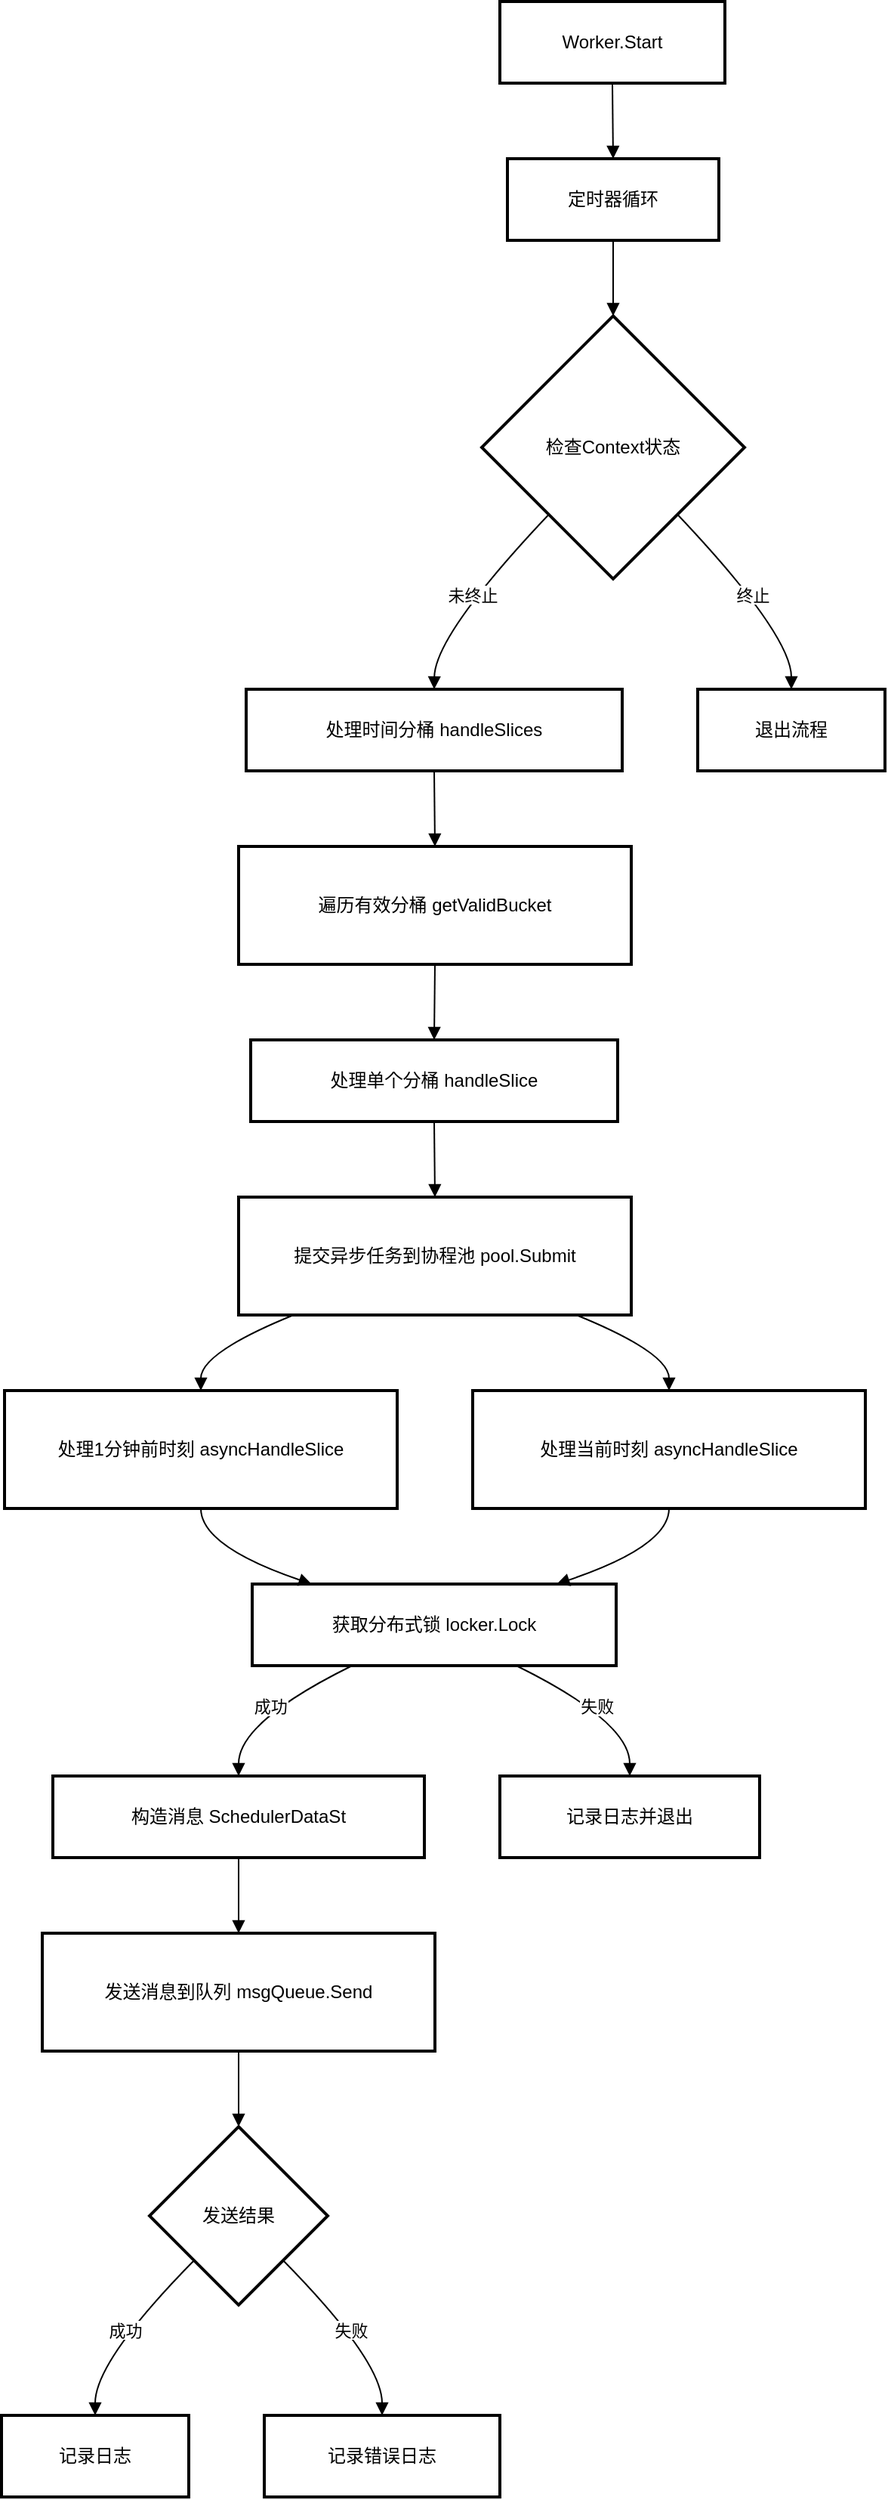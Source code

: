 <mxfile version="26.1.1" pages="5">
  <diagram id="t4O4TyOsZgilWwjcwcS0" name="scheduler">
    <mxGraphModel dx="1434" dy="844" grid="1" gridSize="10" guides="1" tooltips="1" connect="1" arrows="1" fold="1" page="1" pageScale="1" pageWidth="2339" pageHeight="3300" math="0" shadow="0">
      <root>
        <mxCell id="0" />
        <mxCell id="1" parent="0" />
        <mxCell id="KAYs04VMmSNcsCfzZNRW-1" value="Worker.Start" style="whiteSpace=wrap;strokeWidth=2;" parent="1" vertex="1">
          <mxGeometry x="350" y="20" width="149" height="54" as="geometry" />
        </mxCell>
        <mxCell id="KAYs04VMmSNcsCfzZNRW-2" value="定时器循环" style="whiteSpace=wrap;strokeWidth=2;" parent="1" vertex="1">
          <mxGeometry x="355" y="124" width="140" height="54" as="geometry" />
        </mxCell>
        <mxCell id="KAYs04VMmSNcsCfzZNRW-3" value="检查Context状态" style="rhombus;strokeWidth=2;whiteSpace=wrap;" parent="1" vertex="1">
          <mxGeometry x="338" y="228" width="174" height="174" as="geometry" />
        </mxCell>
        <mxCell id="KAYs04VMmSNcsCfzZNRW-4" value="处理时间分桶 handleSlices" style="whiteSpace=wrap;strokeWidth=2;" parent="1" vertex="1">
          <mxGeometry x="182" y="475" width="249" height="54" as="geometry" />
        </mxCell>
        <mxCell id="KAYs04VMmSNcsCfzZNRW-5" value="退出流程" style="whiteSpace=wrap;strokeWidth=2;" parent="1" vertex="1">
          <mxGeometry x="481" y="475" width="124" height="54" as="geometry" />
        </mxCell>
        <mxCell id="KAYs04VMmSNcsCfzZNRW-6" value="遍历有效分桶 getValidBucket" style="whiteSpace=wrap;strokeWidth=2;" parent="1" vertex="1">
          <mxGeometry x="177" y="579" width="260" height="78" as="geometry" />
        </mxCell>
        <mxCell id="KAYs04VMmSNcsCfzZNRW-7" value="处理单个分桶 handleSlice" style="whiteSpace=wrap;strokeWidth=2;" parent="1" vertex="1">
          <mxGeometry x="185" y="707" width="243" height="54" as="geometry" />
        </mxCell>
        <mxCell id="KAYs04VMmSNcsCfzZNRW-8" value="提交异步任务到协程池 pool.Submit" style="whiteSpace=wrap;strokeWidth=2;" parent="1" vertex="1">
          <mxGeometry x="177" y="811" width="260" height="78" as="geometry" />
        </mxCell>
        <mxCell id="KAYs04VMmSNcsCfzZNRW-9" value="处理1分钟前时刻 asyncHandleSlice" style="whiteSpace=wrap;strokeWidth=2;" parent="1" vertex="1">
          <mxGeometry x="22" y="939" width="260" height="78" as="geometry" />
        </mxCell>
        <mxCell id="KAYs04VMmSNcsCfzZNRW-10" value="处理当前时刻 asyncHandleSlice" style="whiteSpace=wrap;strokeWidth=2;" parent="1" vertex="1">
          <mxGeometry x="332" y="939" width="260" height="78" as="geometry" />
        </mxCell>
        <mxCell id="KAYs04VMmSNcsCfzZNRW-11" value="获取分布式锁 locker.Lock" style="whiteSpace=wrap;strokeWidth=2;" parent="1" vertex="1">
          <mxGeometry x="186" y="1067" width="241" height="54" as="geometry" />
        </mxCell>
        <mxCell id="KAYs04VMmSNcsCfzZNRW-12" value="构造消息 SchedulerDataSt" style="whiteSpace=wrap;strokeWidth=2;" parent="1" vertex="1">
          <mxGeometry x="54" y="1194" width="246" height="54" as="geometry" />
        </mxCell>
        <mxCell id="KAYs04VMmSNcsCfzZNRW-13" value="记录日志并退出" style="whiteSpace=wrap;strokeWidth=2;" parent="1" vertex="1">
          <mxGeometry x="350" y="1194" width="172" height="54" as="geometry" />
        </mxCell>
        <mxCell id="KAYs04VMmSNcsCfzZNRW-14" value="发送消息到队列 msgQueue.Send" style="whiteSpace=wrap;strokeWidth=2;" parent="1" vertex="1">
          <mxGeometry x="47" y="1298" width="260" height="78" as="geometry" />
        </mxCell>
        <mxCell id="KAYs04VMmSNcsCfzZNRW-15" value="发送结果" style="rhombus;strokeWidth=2;whiteSpace=wrap;" parent="1" vertex="1">
          <mxGeometry x="118" y="1426" width="118" height="118" as="geometry" />
        </mxCell>
        <mxCell id="KAYs04VMmSNcsCfzZNRW-16" value="记录日志" style="whiteSpace=wrap;strokeWidth=2;" parent="1" vertex="1">
          <mxGeometry x="20" y="1617" width="124" height="54" as="geometry" />
        </mxCell>
        <mxCell id="KAYs04VMmSNcsCfzZNRW-17" value="记录错误日志" style="whiteSpace=wrap;strokeWidth=2;" parent="1" vertex="1">
          <mxGeometry x="194" y="1617" width="156" height="54" as="geometry" />
        </mxCell>
        <mxCell id="KAYs04VMmSNcsCfzZNRW-18" value="" style="curved=1;startArrow=none;endArrow=block;exitX=0.5;exitY=1;entryX=0.5;entryY=0;rounded=0;" parent="1" source="KAYs04VMmSNcsCfzZNRW-1" target="KAYs04VMmSNcsCfzZNRW-2" edge="1">
          <mxGeometry relative="1" as="geometry">
            <Array as="points" />
          </mxGeometry>
        </mxCell>
        <mxCell id="KAYs04VMmSNcsCfzZNRW-19" value="" style="curved=1;startArrow=none;endArrow=block;exitX=0.5;exitY=1;entryX=0.5;entryY=0;rounded=0;" parent="1" source="KAYs04VMmSNcsCfzZNRW-2" target="KAYs04VMmSNcsCfzZNRW-3" edge="1">
          <mxGeometry relative="1" as="geometry">
            <Array as="points" />
          </mxGeometry>
        </mxCell>
        <mxCell id="KAYs04VMmSNcsCfzZNRW-20" value="未终止" style="curved=1;startArrow=none;endArrow=block;exitX=0.02;exitY=1;entryX=0.5;entryY=0.01;rounded=0;" parent="1" source="KAYs04VMmSNcsCfzZNRW-3" target="KAYs04VMmSNcsCfzZNRW-4" edge="1">
          <mxGeometry relative="1" as="geometry">
            <Array as="points">
              <mxPoint x="307" y="439" />
            </Array>
          </mxGeometry>
        </mxCell>
        <mxCell id="KAYs04VMmSNcsCfzZNRW-21" value="终止" style="curved=1;startArrow=none;endArrow=block;exitX=0.98;exitY=1;entryX=0.5;entryY=0.01;rounded=0;" parent="1" source="KAYs04VMmSNcsCfzZNRW-3" target="KAYs04VMmSNcsCfzZNRW-5" edge="1">
          <mxGeometry relative="1" as="geometry">
            <Array as="points">
              <mxPoint x="543" y="439" />
            </Array>
          </mxGeometry>
        </mxCell>
        <mxCell id="KAYs04VMmSNcsCfzZNRW-22" value="" style="curved=1;startArrow=none;endArrow=block;exitX=0.5;exitY=1.01;entryX=0.5;entryY=0;rounded=0;" parent="1" source="KAYs04VMmSNcsCfzZNRW-4" target="KAYs04VMmSNcsCfzZNRW-6" edge="1">
          <mxGeometry relative="1" as="geometry">
            <Array as="points" />
          </mxGeometry>
        </mxCell>
        <mxCell id="KAYs04VMmSNcsCfzZNRW-23" value="" style="curved=1;startArrow=none;endArrow=block;exitX=0.5;exitY=1;entryX=0.5;entryY=0.01;rounded=0;" parent="1" source="KAYs04VMmSNcsCfzZNRW-6" target="KAYs04VMmSNcsCfzZNRW-7" edge="1">
          <mxGeometry relative="1" as="geometry">
            <Array as="points" />
          </mxGeometry>
        </mxCell>
        <mxCell id="KAYs04VMmSNcsCfzZNRW-24" value="" style="curved=1;startArrow=none;endArrow=block;exitX=0.5;exitY=1.01;entryX=0.5;entryY=0;rounded=0;" parent="1" source="KAYs04VMmSNcsCfzZNRW-7" target="KAYs04VMmSNcsCfzZNRW-8" edge="1">
          <mxGeometry relative="1" as="geometry">
            <Array as="points" />
          </mxGeometry>
        </mxCell>
        <mxCell id="KAYs04VMmSNcsCfzZNRW-25" value="" style="curved=1;startArrow=none;endArrow=block;exitX=0.14;exitY=1;entryX=0.5;entryY=0;rounded=0;" parent="1" source="KAYs04VMmSNcsCfzZNRW-8" target="KAYs04VMmSNcsCfzZNRW-9" edge="1">
          <mxGeometry relative="1" as="geometry">
            <Array as="points">
              <mxPoint x="152" y="914" />
            </Array>
          </mxGeometry>
        </mxCell>
        <mxCell id="KAYs04VMmSNcsCfzZNRW-26" value="" style="curved=1;startArrow=none;endArrow=block;exitX=0.86;exitY=1;entryX=0.5;entryY=0;rounded=0;" parent="1" source="KAYs04VMmSNcsCfzZNRW-8" target="KAYs04VMmSNcsCfzZNRW-10" edge="1">
          <mxGeometry relative="1" as="geometry">
            <Array as="points">
              <mxPoint x="462" y="914" />
            </Array>
          </mxGeometry>
        </mxCell>
        <mxCell id="KAYs04VMmSNcsCfzZNRW-27" value="" style="curved=1;startArrow=none;endArrow=block;exitX=0.5;exitY=1;entryX=0.17;entryY=0.01;rounded=0;" parent="1" source="KAYs04VMmSNcsCfzZNRW-9" target="KAYs04VMmSNcsCfzZNRW-11" edge="1">
          <mxGeometry relative="1" as="geometry">
            <Array as="points">
              <mxPoint x="152" y="1042" />
            </Array>
          </mxGeometry>
        </mxCell>
        <mxCell id="KAYs04VMmSNcsCfzZNRW-28" value="" style="curved=1;startArrow=none;endArrow=block;exitX=0.5;exitY=1;entryX=0.83;entryY=0.01;rounded=0;" parent="1" source="KAYs04VMmSNcsCfzZNRW-10" target="KAYs04VMmSNcsCfzZNRW-11" edge="1">
          <mxGeometry relative="1" as="geometry">
            <Array as="points">
              <mxPoint x="462" y="1042" />
            </Array>
          </mxGeometry>
        </mxCell>
        <mxCell id="KAYs04VMmSNcsCfzZNRW-29" value="成功" style="curved=1;startArrow=none;endArrow=block;exitX=0.27;exitY=1.01;entryX=0.5;entryY=0.01;rounded=0;" parent="1" source="KAYs04VMmSNcsCfzZNRW-11" target="KAYs04VMmSNcsCfzZNRW-12" edge="1">
          <mxGeometry relative="1" as="geometry">
            <Array as="points">
              <mxPoint x="177" y="1158" />
            </Array>
          </mxGeometry>
        </mxCell>
        <mxCell id="KAYs04VMmSNcsCfzZNRW-30" value="失败" style="curved=1;startArrow=none;endArrow=block;exitX=0.73;exitY=1.01;entryX=0.5;entryY=0.01;rounded=0;" parent="1" source="KAYs04VMmSNcsCfzZNRW-11" target="KAYs04VMmSNcsCfzZNRW-13" edge="1">
          <mxGeometry relative="1" as="geometry">
            <Array as="points">
              <mxPoint x="436" y="1158" />
            </Array>
          </mxGeometry>
        </mxCell>
        <mxCell id="KAYs04VMmSNcsCfzZNRW-31" value="" style="curved=1;startArrow=none;endArrow=block;exitX=0.5;exitY=1.01;entryX=0.5;entryY=0;rounded=0;" parent="1" source="KAYs04VMmSNcsCfzZNRW-12" target="KAYs04VMmSNcsCfzZNRW-14" edge="1">
          <mxGeometry relative="1" as="geometry">
            <Array as="points" />
          </mxGeometry>
        </mxCell>
        <mxCell id="KAYs04VMmSNcsCfzZNRW-32" value="" style="curved=1;startArrow=none;endArrow=block;exitX=0.5;exitY=1;entryX=0.5;entryY=0;rounded=0;" parent="1" source="KAYs04VMmSNcsCfzZNRW-14" target="KAYs04VMmSNcsCfzZNRW-15" edge="1">
          <mxGeometry relative="1" as="geometry">
            <Array as="points" />
          </mxGeometry>
        </mxCell>
        <mxCell id="KAYs04VMmSNcsCfzZNRW-33" value="成功" style="curved=1;startArrow=none;endArrow=block;exitX=0;exitY=1;entryX=0.5;entryY=0.01;rounded=0;" parent="1" source="KAYs04VMmSNcsCfzZNRW-15" target="KAYs04VMmSNcsCfzZNRW-16" edge="1">
          <mxGeometry relative="1" as="geometry">
            <Array as="points">
              <mxPoint x="82" y="1581" />
            </Array>
          </mxGeometry>
        </mxCell>
        <mxCell id="KAYs04VMmSNcsCfzZNRW-34" value="失败" style="curved=1;startArrow=none;endArrow=block;exitX=1;exitY=1;entryX=0.5;entryY=0.01;rounded=0;" parent="1" source="KAYs04VMmSNcsCfzZNRW-15" target="KAYs04VMmSNcsCfzZNRW-17" edge="1">
          <mxGeometry relative="1" as="geometry">
            <Array as="points">
              <mxPoint x="272" y="1581" />
            </Array>
          </mxGeometry>
        </mxCell>
      </root>
    </mxGraphModel>
  </diagram>
  <diagram id="5iBBFZy_16QVYo0P_4Eg" name="trigger">
    <mxGraphModel dx="1434" dy="844" grid="1" gridSize="10" guides="1" tooltips="1" connect="1" arrows="1" fold="1" page="1" pageScale="1" pageWidth="2339" pageHeight="3300" math="0" shadow="0">
      <root>
        <mxCell id="0" />
        <mxCell id="1" parent="0" />
        <mxCell id="1BStVTx-km08kNZATXiW-1" value="Trigger.Work启动" style="whiteSpace=wrap;strokeWidth=2;" vertex="1" parent="1">
          <mxGeometry x="107" y="20" width="181" height="54" as="geometry" />
        </mxCell>
        <mxCell id="1BStVTx-km08kNZATXiW-2" value="注册消息处理器" style="whiteSpace=wrap;strokeWidth=2;" vertex="1" parent="1">
          <mxGeometry x="111" y="124" width="172" height="54" as="geometry" />
        </mxCell>
        <mxCell id="1BStVTx-km08kNZATXiW-3" value="监听SchedulerTopic" style="rhombus;strokeWidth=2;whiteSpace=wrap;" vertex="1" parent="1">
          <mxGeometry x="100" y="228" width="194" height="194" as="geometry" />
        </mxCell>
        <mxCell id="1BStVTx-km08kNZATXiW-4" value="解析时间分桶" style="whiteSpace=wrap;strokeWidth=2;" vertex="1" parent="1">
          <mxGeometry x="119" y="495" width="156" height="54" as="geometry" />
        </mxCell>
        <mxCell id="1BStVTx-km08kNZATXiW-5" value="创建分段计时器" style="whiteSpace=wrap;strokeWidth=2;" vertex="1" parent="1">
          <mxGeometry x="111" y="599" width="172" height="54" as="geometry" />
        </mxCell>
        <mxCell id="1BStVTx-km08kNZATXiW-6" value="并发处理时间窗口" style="whiteSpace=wrap;strokeWidth=2;" vertex="1" parent="1">
          <mxGeometry x="103" y="703" width="188" height="54" as="geometry" />
        </mxCell>
        <mxCell id="1BStVTx-km08kNZATXiW-7" value="检查缓存命中" style="whiteSpace=wrap;strokeWidth=2;" vertex="1" parent="1">
          <mxGeometry x="119" y="807" width="156" height="54" as="geometry" />
        </mxCell>
        <mxCell id="1BStVTx-km08kNZATXiW-8" value="返回缓存任务" style="whiteSpace=wrap;strokeWidth=2;" vertex="1" parent="1">
          <mxGeometry x="20" y="934" width="156" height="54" as="geometry" />
        </mxCell>
        <mxCell id="1BStVTx-km08kNZATXiW-9" value="查询数据库" style="whiteSpace=wrap;strokeWidth=2;" vertex="1" parent="1">
          <mxGeometry x="226" y="934" width="140" height="54" as="geometry" />
        </mxCell>
        <mxCell id="1BStVTx-km08kNZATXiW-10" value="过滤有效分桶任务" style="whiteSpace=wrap;strokeWidth=2;" vertex="1" parent="1">
          <mxGeometry x="202" y="1038" width="188" height="54" as="geometry" />
        </mxCell>
        <mxCell id="1BStVTx-km08kNZATXiW-11" value="写入缓存" style="whiteSpace=wrap;strokeWidth=2;" vertex="1" parent="1">
          <mxGeometry x="234" y="1142" width="124" height="54" as="geometry" />
        </mxCell>
        <mxCell id="1BStVTx-km08kNZATXiW-12" value="构造执行消息" style="whiteSpace=wrap;strokeWidth=2;" vertex="1" parent="1">
          <mxGeometry x="218" y="1246" width="156" height="54" as="geometry" />
        </mxCell>
        <mxCell id="1BStVTx-km08kNZATXiW-13" value="发送TiggerTopic" style="whiteSpace=wrap;strokeWidth=2;" vertex="1" parent="1">
          <mxGeometry x="209" y="1350" width="173" height="54" as="geometry" />
        </mxCell>
        <mxCell id="1BStVTx-km08kNZATXiW-14" value="记录日志" style="whiteSpace=wrap;strokeWidth=2;" vertex="1" parent="1">
          <mxGeometry x="147" y="1477" width="124" height="54" as="geometry" />
        </mxCell>
        <mxCell id="1BStVTx-km08kNZATXiW-15" value="错误重试" style="whiteSpace=wrap;strokeWidth=2;" vertex="1" parent="1">
          <mxGeometry x="321" y="1477" width="124" height="54" as="geometry" />
        </mxCell>
        <mxCell id="1BStVTx-km08kNZATXiW-16" value="" style="curved=1;startArrow=none;endArrow=block;exitX=0.5;exitY=1;entryX=0.5;entryY=0;rounded=0;" edge="1" parent="1" source="1BStVTx-km08kNZATXiW-1" target="1BStVTx-km08kNZATXiW-2">
          <mxGeometry relative="1" as="geometry">
            <Array as="points" />
          </mxGeometry>
        </mxCell>
        <mxCell id="1BStVTx-km08kNZATXiW-17" value="" style="curved=1;startArrow=none;endArrow=block;exitX=0.5;exitY=1;entryX=0.5;entryY=0;rounded=0;" edge="1" parent="1" source="1BStVTx-km08kNZATXiW-2" target="1BStVTx-km08kNZATXiW-3">
          <mxGeometry relative="1" as="geometry">
            <Array as="points" />
          </mxGeometry>
        </mxCell>
        <mxCell id="1BStVTx-km08kNZATXiW-18" value="收到消息" style="curved=1;startArrow=none;endArrow=block;exitX=0.5;exitY=1;entryX=0.5;entryY=-0.01;rounded=0;" edge="1" parent="1" source="1BStVTx-km08kNZATXiW-3" target="1BStVTx-km08kNZATXiW-4">
          <mxGeometry relative="1" as="geometry">
            <Array as="points" />
          </mxGeometry>
        </mxCell>
        <mxCell id="1BStVTx-km08kNZATXiW-19" value="" style="curved=1;startArrow=none;endArrow=block;exitX=0.5;exitY=0.99;entryX=0.5;entryY=-0.01;rounded=0;" edge="1" parent="1" source="1BStVTx-km08kNZATXiW-4" target="1BStVTx-km08kNZATXiW-5">
          <mxGeometry relative="1" as="geometry">
            <Array as="points" />
          </mxGeometry>
        </mxCell>
        <mxCell id="1BStVTx-km08kNZATXiW-20" value="" style="curved=1;startArrow=none;endArrow=block;exitX=0.5;exitY=0.99;entryX=0.5;entryY=-0.01;rounded=0;" edge="1" parent="1" source="1BStVTx-km08kNZATXiW-5" target="1BStVTx-km08kNZATXiW-6">
          <mxGeometry relative="1" as="geometry">
            <Array as="points" />
          </mxGeometry>
        </mxCell>
        <mxCell id="1BStVTx-km08kNZATXiW-21" value="" style="curved=1;startArrow=none;endArrow=block;exitX=0.5;exitY=0.99;entryX=0.5;entryY=-0.01;rounded=0;" edge="1" parent="1" source="1BStVTx-km08kNZATXiW-6" target="1BStVTx-km08kNZATXiW-7">
          <mxGeometry relative="1" as="geometry">
            <Array as="points" />
          </mxGeometry>
        </mxCell>
        <mxCell id="1BStVTx-km08kNZATXiW-22" value="缓存命中" style="curved=1;startArrow=none;endArrow=block;exitX=0.23;exitY=0.99;entryX=0.5;entryY=-0.01;rounded=0;" edge="1" parent="1" source="1BStVTx-km08kNZATXiW-7" target="1BStVTx-km08kNZATXiW-8">
          <mxGeometry relative="1" as="geometry">
            <Array as="points">
              <mxPoint x="98" y="897" />
            </Array>
          </mxGeometry>
        </mxCell>
        <mxCell id="1BStVTx-km08kNZATXiW-23" value="缓存未命中" style="curved=1;startArrow=none;endArrow=block;exitX=0.77;exitY=0.99;entryX=0.5;entryY=-0.01;rounded=0;" edge="1" parent="1" source="1BStVTx-km08kNZATXiW-7" target="1BStVTx-km08kNZATXiW-9">
          <mxGeometry relative="1" as="geometry">
            <Array as="points">
              <mxPoint x="296" y="897" />
            </Array>
          </mxGeometry>
        </mxCell>
        <mxCell id="1BStVTx-km08kNZATXiW-24" value="" style="curved=1;startArrow=none;endArrow=block;exitX=0.5;exitY=0.99;entryX=0.5;entryY=-0.01;rounded=0;" edge="1" parent="1" source="1BStVTx-km08kNZATXiW-9" target="1BStVTx-km08kNZATXiW-10">
          <mxGeometry relative="1" as="geometry">
            <Array as="points" />
          </mxGeometry>
        </mxCell>
        <mxCell id="1BStVTx-km08kNZATXiW-25" value="" style="curved=1;startArrow=none;endArrow=block;exitX=0.5;exitY=0.99;entryX=0.5;entryY=-0.01;rounded=0;" edge="1" parent="1" source="1BStVTx-km08kNZATXiW-10" target="1BStVTx-km08kNZATXiW-11">
          <mxGeometry relative="1" as="geometry">
            <Array as="points" />
          </mxGeometry>
        </mxCell>
        <mxCell id="1BStVTx-km08kNZATXiW-26" value="" style="curved=1;startArrow=none;endArrow=block;exitX=0.5;exitY=0.99;entryX=0.5;entryY=-0.01;rounded=0;" edge="1" parent="1" source="1BStVTx-km08kNZATXiW-11" target="1BStVTx-km08kNZATXiW-12">
          <mxGeometry relative="1" as="geometry">
            <Array as="points" />
          </mxGeometry>
        </mxCell>
        <mxCell id="1BStVTx-km08kNZATXiW-27" value="" style="curved=1;startArrow=none;endArrow=block;exitX=0.5;exitY=0.99;entryX=0.5;entryY=-0.01;rounded=0;" edge="1" parent="1" source="1BStVTx-km08kNZATXiW-12" target="1BStVTx-km08kNZATXiW-13">
          <mxGeometry relative="1" as="geometry">
            <Array as="points" />
          </mxGeometry>
        </mxCell>
        <mxCell id="1BStVTx-km08kNZATXiW-28" value="成功" style="curved=1;startArrow=none;endArrow=block;exitX=0.29;exitY=0.99;entryX=0.5;entryY=-0.01;rounded=0;" edge="1" parent="1" source="1BStVTx-km08kNZATXiW-13" target="1BStVTx-km08kNZATXiW-14">
          <mxGeometry relative="1" as="geometry">
            <Array as="points">
              <mxPoint x="209" y="1440" />
            </Array>
          </mxGeometry>
        </mxCell>
        <mxCell id="1BStVTx-km08kNZATXiW-29" value="失败" style="curved=1;startArrow=none;endArrow=block;exitX=0.72;exitY=0.99;entryX=0.5;entryY=-0.01;rounded=0;" edge="1" parent="1" source="1BStVTx-km08kNZATXiW-13" target="1BStVTx-km08kNZATXiW-15">
          <mxGeometry relative="1" as="geometry">
            <Array as="points">
              <mxPoint x="383" y="1440" />
            </Array>
          </mxGeometry>
        </mxCell>
        <mxCell id="1BStVTx-km08kNZATXiW-30" value="Scheduler" style="shape=umlLifeline;perimeter=lifelinePerimeter;whiteSpace=wrap;container=1;dropTarget=0;collapsible=0;recursiveResize=0;outlineConnect=0;portConstraint=eastwest;newEdgeStyle={&quot;edgeStyle&quot;:&quot;elbowEdgeStyle&quot;,&quot;elbow&quot;:&quot;vertical&quot;,&quot;curved&quot;:0,&quot;rounded&quot;:0};size=65;" vertex="1" parent="1">
          <mxGeometry x="80" y="1660" width="150" height="554" as="geometry" />
        </mxCell>
        <mxCell id="1BStVTx-km08kNZATXiW-31" value="消息队列" style="shape=umlLifeline;perimeter=lifelinePerimeter;whiteSpace=wrap;container=1;dropTarget=0;collapsible=0;recursiveResize=0;outlineConnect=0;portConstraint=eastwest;newEdgeStyle={&quot;edgeStyle&quot;:&quot;elbowEdgeStyle&quot;,&quot;elbow&quot;:&quot;vertical&quot;,&quot;curved&quot;:0,&quot;rounded&quot;:0};size=65;" vertex="1" parent="1">
          <mxGeometry x="359" y="1660" width="150" height="554" as="geometry" />
        </mxCell>
        <mxCell id="1BStVTx-km08kNZATXiW-32" value="Trigger" style="shape=umlLifeline;perimeter=lifelinePerimeter;whiteSpace=wrap;container=1;dropTarget=0;collapsible=0;recursiveResize=0;outlineConnect=0;portConstraint=eastwest;newEdgeStyle={&quot;edgeStyle&quot;:&quot;elbowEdgeStyle&quot;,&quot;elbow&quot;:&quot;vertical&quot;,&quot;curved&quot;:0,&quot;rounded&quot;:0};size=65;" vertex="1" parent="1">
          <mxGeometry x="637" y="1660" width="150" height="554" as="geometry" />
        </mxCell>
        <mxCell id="1BStVTx-km08kNZATXiW-33" value="数据库" style="shape=umlLifeline;perimeter=lifelinePerimeter;whiteSpace=wrap;container=1;dropTarget=0;collapsible=0;recursiveResize=0;outlineConnect=0;portConstraint=eastwest;newEdgeStyle={&quot;edgeStyle&quot;:&quot;elbowEdgeStyle&quot;,&quot;elbow&quot;:&quot;vertical&quot;,&quot;curved&quot;:0,&quot;rounded&quot;:0};size=65;" vertex="1" parent="1">
          <mxGeometry x="862" y="1660" width="150" height="554" as="geometry" />
        </mxCell>
        <mxCell id="1BStVTx-km08kNZATXiW-34" value="Executor" style="shape=umlLifeline;perimeter=lifelinePerimeter;whiteSpace=wrap;container=1;dropTarget=0;collapsible=0;recursiveResize=0;outlineConnect=0;portConstraint=eastwest;newEdgeStyle={&quot;edgeStyle&quot;:&quot;elbowEdgeStyle&quot;,&quot;elbow&quot;:&quot;vertical&quot;,&quot;curved&quot;:0,&quot;rounded&quot;:0};size=65;" vertex="1" parent="1">
          <mxGeometry x="1062" y="1660" width="150" height="554" as="geometry" />
        </mxCell>
        <mxCell id="1BStVTx-km08kNZATXiW-35" value="SchedulerTopic (时间分桶key)" style="verticalAlign=bottom;edgeStyle=elbowEdgeStyle;elbow=vertical;curved=0;rounded=0;endArrow=block;" edge="1" parent="1" source="1BStVTx-km08kNZATXiW-30" target="1BStVTx-km08kNZATXiW-31">
          <mxGeometry relative="1" as="geometry">
            <Array as="points">
              <mxPoint x="303" y="1767" />
            </Array>
          </mxGeometry>
        </mxCell>
        <mxCell id="1BStVTx-km08kNZATXiW-36" value="推送消息" style="verticalAlign=bottom;edgeStyle=elbowEdgeStyle;elbow=vertical;curved=0;rounded=0;endArrow=block;" edge="1" parent="1" source="1BStVTx-km08kNZATXiW-31" target="1BStVTx-km08kNZATXiW-32">
          <mxGeometry relative="1" as="geometry">
            <Array as="points">
              <mxPoint x="582" y="1819" />
            </Array>
          </mxGeometry>
        </mxCell>
        <mxCell id="1BStVTx-km08kNZATXiW-37" value="解析时间范围" style="curved=1;endArrow=block;rounded=0;" edge="1" parent="1" source="1BStVTx-km08kNZATXiW-32" target="1BStVTx-km08kNZATXiW-32">
          <mxGeometry relative="1" as="geometry">
            <Array as="points">
              <mxPoint x="763" y="1871" />
              <mxPoint x="763" y="1901" />
            </Array>
          </mxGeometry>
        </mxCell>
        <mxCell id="1BStVTx-km08kNZATXiW-38" value="查询任务(带分桶过滤)" style="verticalAlign=bottom;edgeStyle=elbowEdgeStyle;elbow=vertical;curved=0;rounded=0;endArrow=block;" edge="1" parent="1" source="1BStVTx-km08kNZATXiW-32" target="1BStVTx-km08kNZATXiW-33">
          <mxGeometry relative="1" as="geometry">
            <Array as="points">
              <mxPoint x="833" y="1953" />
            </Array>
          </mxGeometry>
        </mxCell>
        <mxCell id="1BStVTx-km08kNZATXiW-39" value="返回有效任务" style="verticalAlign=bottom;edgeStyle=elbowEdgeStyle;elbow=vertical;curved=0;rounded=0;dashed=1;dashPattern=2 3;endArrow=block;" edge="1" parent="1" source="1BStVTx-km08kNZATXiW-33" target="1BStVTx-km08kNZATXiW-32">
          <mxGeometry relative="1" as="geometry">
            <Array as="points">
              <mxPoint x="836" y="2005" />
            </Array>
          </mxGeometry>
        </mxCell>
        <mxCell id="1BStVTx-km08kNZATXiW-40" value="TiggerTopic (TimerIDUnixKey)" style="verticalAlign=bottom;edgeStyle=elbowEdgeStyle;elbow=vertical;curved=0;rounded=0;endArrow=block;" edge="1" parent="1" source="1BStVTx-km08kNZATXiW-32" target="1BStVTx-km08kNZATXiW-31">
          <mxGeometry relative="1" as="geometry">
            <Array as="points">
              <mxPoint x="585" y="2057" />
            </Array>
          </mxGeometry>
        </mxCell>
        <mxCell id="1BStVTx-km08kNZATXiW-41" value="触发执行" style="verticalAlign=bottom;edgeStyle=elbowEdgeStyle;elbow=vertical;curved=0;rounded=0;endArrow=block;" edge="1" parent="1" source="1BStVTx-km08kNZATXiW-31" target="1BStVTx-km08kNZATXiW-34">
          <mxGeometry relative="1" as="geometry">
            <Array as="points">
              <mxPoint x="794" y="2109" />
            </Array>
          </mxGeometry>
        </mxCell>
      </root>
    </mxGraphModel>
  </diagram>
  <diagram id="R45k7tj56PpAboGZD2Hw" name="Executor ">
    <mxGraphModel dx="1434" dy="844" grid="1" gridSize="10" guides="1" tooltips="1" connect="1" arrows="1" fold="1" page="1" pageScale="1" pageWidth="2339" pageHeight="3300" math="0" shadow="0">
      <root>
        <mxCell id="0" />
        <mxCell id="1" parent="0" />
        <mxCell id="1F3yofMK6MR4YR8Hc9D2-1" value="Worker.Work启动" style="whiteSpace=wrap;strokeWidth=2;" vertex="1" parent="1">
          <mxGeometry x="102" y="20" width="182" height="54" as="geometry" />
        </mxCell>
        <mxCell id="1F3yofMK6MR4YR8Hc9D2-2" value="注册消息处理器" style="whiteSpace=wrap;strokeWidth=2;" vertex="1" parent="1">
          <mxGeometry x="107" y="124" width="172" height="54" as="geometry" />
        </mxCell>
        <mxCell id="1F3yofMK6MR4YR8Hc9D2-3" value="监听TiggerTopic" style="rhombus;strokeWidth=2;whiteSpace=wrap;" vertex="1" parent="1">
          <mxGeometry x="109" y="228" width="167" height="167" as="geometry" />
        </mxCell>
        <mxCell id="1F3yofMK6MR4YR8Hc9D2-4" value="解析TimerID+Unix" style="whiteSpace=wrap;strokeWidth=2;" vertex="1" parent="1">
          <mxGeometry x="99" y="468" width="188" height="54" as="geometry" />
        </mxCell>
        <mxCell id="1F3yofMK6MR4YR8Hc9D2-5" value="布隆过滤器检查" style="whiteSpace=wrap;strokeWidth=2;" vertex="1" parent="1">
          <mxGeometry x="107" y="572" width="172" height="54" as="geometry" />
        </mxCell>
        <mxCell id="1F3yofMK6MR4YR8Hc9D2-6" value="数据库二次验证" style="whiteSpace=wrap;strokeWidth=2;" vertex="1" parent="1">
          <mxGeometry x="181" y="699" width="172" height="54" as="geometry" />
        </mxCell>
        <mxCell id="1F3yofMK6MR4YR8Hc9D2-7" value="执行任务" style="whiteSpace=wrap;strokeWidth=2;" vertex="1" parent="1">
          <mxGeometry x="44" y="826" width="124" height="54" as="geometry" />
        </mxCell>
        <mxCell id="1F3yofMK6MR4YR8Hc9D2-8" value="跳过处理" style="whiteSpace=wrap;strokeWidth=2;" vertex="1" parent="1">
          <mxGeometry x="250" y="826" width="124" height="54" as="geometry" />
        </mxCell>
        <mxCell id="1F3yofMK6MR4YR8Hc9D2-9" value="查询定时器详情" style="whiteSpace=wrap;strokeWidth=2;" vertex="1" parent="1">
          <mxGeometry x="20" y="930" width="172" height="54" as="geometry" />
        </mxCell>
        <mxCell id="1F3yofMK6MR4YR8Hc9D2-10" value="执行HTTP请求" style="whiteSpace=wrap;strokeWidth=2;" vertex="1" parent="1">
          <mxGeometry x="25" y="1034" width="162" height="54" as="geometry" />
        </mxCell>
        <mxCell id="1F3yofMK6MR4YR8Hc9D2-11" value="记录执行结果" style="whiteSpace=wrap;strokeWidth=2;" vertex="1" parent="1">
          <mxGeometry x="28" y="1138" width="156" height="54" as="geometry" />
        </mxCell>
        <mxCell id="1F3yofMK6MR4YR8Hc9D2-12" value="更新任务状态" style="whiteSpace=wrap;strokeWidth=2;" vertex="1" parent="1">
          <mxGeometry x="28" y="1242" width="156" height="54" as="geometry" />
        </mxCell>
        <mxCell id="1F3yofMK6MR4YR8Hc9D2-13" value="写入布隆过滤器" style="whiteSpace=wrap;strokeWidth=2;" vertex="1" parent="1">
          <mxGeometry x="20" y="1346" width="172" height="54" as="geometry" />
        </mxCell>
        <mxCell id="1F3yofMK6MR4YR8Hc9D2-14" value="上报监控指标" style="whiteSpace=wrap;strokeWidth=2;" vertex="1" parent="1">
          <mxGeometry x="28" y="1450" width="156" height="54" as="geometry" />
        </mxCell>
        <mxCell id="1F3yofMK6MR4YR8Hc9D2-15" value="" style="curved=1;startArrow=none;endArrow=block;exitX=0.5;exitY=1;entryX=0.5;entryY=0;rounded=0;" edge="1" parent="1" source="1F3yofMK6MR4YR8Hc9D2-1" target="1F3yofMK6MR4YR8Hc9D2-2">
          <mxGeometry relative="1" as="geometry">
            <Array as="points" />
          </mxGeometry>
        </mxCell>
        <mxCell id="1F3yofMK6MR4YR8Hc9D2-16" value="" style="curved=1;startArrow=none;endArrow=block;exitX=0.5;exitY=1;entryX=0.5;entryY=0;rounded=0;" edge="1" parent="1" source="1F3yofMK6MR4YR8Hc9D2-2" target="1F3yofMK6MR4YR8Hc9D2-3">
          <mxGeometry relative="1" as="geometry">
            <Array as="points" />
          </mxGeometry>
        </mxCell>
        <mxCell id="1F3yofMK6MR4YR8Hc9D2-17" value="收到消息" style="curved=1;startArrow=none;endArrow=block;exitX=0.5;exitY=1;entryX=0.5;entryY=0.01;rounded=0;" edge="1" parent="1" source="1F3yofMK6MR4YR8Hc9D2-3" target="1F3yofMK6MR4YR8Hc9D2-4">
          <mxGeometry relative="1" as="geometry">
            <Array as="points" />
          </mxGeometry>
        </mxCell>
        <mxCell id="1F3yofMK6MR4YR8Hc9D2-18" value="" style="curved=1;startArrow=none;endArrow=block;exitX=0.5;exitY=1.01;entryX=0.5;entryY=0.01;rounded=0;" edge="1" parent="1" source="1F3yofMK6MR4YR8Hc9D2-4" target="1F3yofMK6MR4YR8Hc9D2-5">
          <mxGeometry relative="1" as="geometry">
            <Array as="points" />
          </mxGeometry>
        </mxCell>
        <mxCell id="1F3yofMK6MR4YR8Hc9D2-19" value="存在" style="curved=1;startArrow=none;endArrow=block;exitX=0.68;exitY=1.01;entryX=0.5;entryY=0.01;rounded=0;" edge="1" parent="1" source="1F3yofMK6MR4YR8Hc9D2-5" target="1F3yofMK6MR4YR8Hc9D2-6">
          <mxGeometry relative="1" as="geometry">
            <Array as="points">
              <mxPoint x="267" y="663" />
            </Array>
          </mxGeometry>
        </mxCell>
        <mxCell id="1F3yofMK6MR4YR8Hc9D2-20" value="不存在" style="curved=1;startArrow=none;endArrow=block;exitX=0.21;exitY=1.01;entryX=0.39;entryY=0.01;rounded=0;" edge="1" parent="1" source="1F3yofMK6MR4YR8Hc9D2-5" target="1F3yofMK6MR4YR8Hc9D2-7">
          <mxGeometry relative="1" as="geometry">
            <Array as="points">
              <mxPoint x="75" y="663" />
              <mxPoint x="75" y="790" />
            </Array>
          </mxGeometry>
        </mxCell>
        <mxCell id="1F3yofMK6MR4YR8Hc9D2-21" value="状态未执行" style="curved=1;startArrow=none;endArrow=block;exitX=0.28;exitY=1.01;entryX=0.75;entryY=0.01;rounded=0;" edge="1" parent="1" source="1F3yofMK6MR4YR8Hc9D2-6" target="1F3yofMK6MR4YR8Hc9D2-7">
          <mxGeometry relative="1" as="geometry">
            <Array as="points">
              <mxPoint x="180" y="790" />
            </Array>
          </mxGeometry>
        </mxCell>
        <mxCell id="1F3yofMK6MR4YR8Hc9D2-22" value="已执行" style="curved=1;startArrow=none;endArrow=block;exitX=0.61;exitY=1.01;entryX=0.5;entryY=0.01;rounded=0;" edge="1" parent="1" source="1F3yofMK6MR4YR8Hc9D2-6" target="1F3yofMK6MR4YR8Hc9D2-8">
          <mxGeometry relative="1" as="geometry">
            <Array as="points">
              <mxPoint x="312" y="790" />
            </Array>
          </mxGeometry>
        </mxCell>
        <mxCell id="1F3yofMK6MR4YR8Hc9D2-23" value="" style="curved=1;startArrow=none;endArrow=block;exitX=0.5;exitY=1.01;entryX=0.5;entryY=0.01;rounded=0;" edge="1" parent="1" source="1F3yofMK6MR4YR8Hc9D2-7" target="1F3yofMK6MR4YR8Hc9D2-9">
          <mxGeometry relative="1" as="geometry">
            <Array as="points" />
          </mxGeometry>
        </mxCell>
        <mxCell id="1F3yofMK6MR4YR8Hc9D2-24" value="" style="curved=1;startArrow=none;endArrow=block;exitX=0.5;exitY=1.01;entryX=0.5;entryY=0.01;rounded=0;" edge="1" parent="1" source="1F3yofMK6MR4YR8Hc9D2-9" target="1F3yofMK6MR4YR8Hc9D2-10">
          <mxGeometry relative="1" as="geometry">
            <Array as="points" />
          </mxGeometry>
        </mxCell>
        <mxCell id="1F3yofMK6MR4YR8Hc9D2-25" value="" style="curved=1;startArrow=none;endArrow=block;exitX=0.5;exitY=1.01;entryX=0.5;entryY=0.01;rounded=0;" edge="1" parent="1" source="1F3yofMK6MR4YR8Hc9D2-10" target="1F3yofMK6MR4YR8Hc9D2-11">
          <mxGeometry relative="1" as="geometry">
            <Array as="points" />
          </mxGeometry>
        </mxCell>
        <mxCell id="1F3yofMK6MR4YR8Hc9D2-26" value="" style="curved=1;startArrow=none;endArrow=block;exitX=0.5;exitY=1.01;entryX=0.5;entryY=0.01;rounded=0;" edge="1" parent="1" source="1F3yofMK6MR4YR8Hc9D2-11" target="1F3yofMK6MR4YR8Hc9D2-12">
          <mxGeometry relative="1" as="geometry">
            <Array as="points" />
          </mxGeometry>
        </mxCell>
        <mxCell id="1F3yofMK6MR4YR8Hc9D2-27" value="" style="curved=1;startArrow=none;endArrow=block;exitX=0.5;exitY=1.01;entryX=0.5;entryY=0.01;rounded=0;" edge="1" parent="1" source="1F3yofMK6MR4YR8Hc9D2-12" target="1F3yofMK6MR4YR8Hc9D2-13">
          <mxGeometry relative="1" as="geometry">
            <Array as="points" />
          </mxGeometry>
        </mxCell>
        <mxCell id="1F3yofMK6MR4YR8Hc9D2-28" value="" style="curved=1;startArrow=none;endArrow=block;exitX=0.5;exitY=1.01;entryX=0.5;entryY=0.01;rounded=0;" edge="1" parent="1" source="1F3yofMK6MR4YR8Hc9D2-13" target="1F3yofMK6MR4YR8Hc9D2-14">
          <mxGeometry relative="1" as="geometry">
            <Array as="points" />
          </mxGeometry>
        </mxCell>
        <mxCell id="1F3yofMK6MR4YR8Hc9D2-29" value="消息消费" style="whiteSpace=wrap;strokeWidth=2;" vertex="1" parent="1">
          <mxGeometry x="430" y="1040" width="124" height="54" as="geometry" />
        </mxCell>
        <mxCell id="1F3yofMK6MR4YR8Hc9D2-30" value="布隆过滤器检查" style="rhombus;strokeWidth=2;whiteSpace=wrap;" vertex="1" parent="1">
          <mxGeometry x="604" y="984" width="166" height="166" as="geometry" />
        </mxCell>
        <mxCell id="1F3yofMK6MR4YR8Hc9D2-31" value="数据库状态验证" style="whiteSpace=wrap;strokeWidth=2;" vertex="1" parent="1">
          <mxGeometry x="888" y="1077" width="172" height="54" as="geometry" />
        </mxCell>
        <mxCell id="1F3yofMK6MR4YR8Hc9D2-32" value="执行任务" style="whiteSpace=wrap;strokeWidth=2;" vertex="1" parent="1">
          <mxGeometry x="1164" y="988" width="124" height="54" as="geometry" />
        </mxCell>
        <mxCell id="1F3yofMK6MR4YR8Hc9D2-33" value="跳过" style="whiteSpace=wrap;strokeWidth=2;" vertex="1" parent="1">
          <mxGeometry x="1180" y="1098" width="92" height="54" as="geometry" />
        </mxCell>
        <mxCell id="1F3yofMK6MR4YR8Hc9D2-34" value="" style="curved=1;startArrow=none;endArrow=block;exitX=1;exitY=0.5;entryX=0;entryY=0.5;rounded=0;" edge="1" parent="1" source="1F3yofMK6MR4YR8Hc9D2-29" target="1F3yofMK6MR4YR8Hc9D2-30">
          <mxGeometry relative="1" as="geometry">
            <Array as="points" />
          </mxGeometry>
        </mxCell>
        <mxCell id="1F3yofMK6MR4YR8Hc9D2-35" value="可能存在" style="curved=1;startArrow=none;endArrow=block;exitX=1;exitY=0.63;entryX=0;entryY=0.5;rounded=0;" edge="1" parent="1" source="1F3yofMK6MR4YR8Hc9D2-30" target="1F3yofMK6MR4YR8Hc9D2-31">
          <mxGeometry relative="1" as="geometry">
            <Array as="points">
              <mxPoint x="829" y="1104" />
            </Array>
          </mxGeometry>
        </mxCell>
        <mxCell id="1F3yofMK6MR4YR8Hc9D2-36" value="肯定不存在" style="curved=1;startArrow=none;endArrow=block;exitX=1;exitY=0.26;entryX=0;entryY=0.34;rounded=0;" edge="1" parent="1" source="1F3yofMK6MR4YR8Hc9D2-30" target="1F3yofMK6MR4YR8Hc9D2-32">
          <mxGeometry relative="1" as="geometry">
            <Array as="points">
              <mxPoint x="829" y="999" />
              <mxPoint x="1112" y="999" />
            </Array>
          </mxGeometry>
        </mxCell>
        <mxCell id="1F3yofMK6MR4YR8Hc9D2-37" value="未执行" style="curved=1;startArrow=none;endArrow=block;exitX=0.92;exitY=0;entryX=0;entryY=0.87;rounded=0;" edge="1" parent="1" source="1F3yofMK6MR4YR8Hc9D2-31" target="1F3yofMK6MR4YR8Hc9D2-32">
          <mxGeometry relative="1" as="geometry">
            <Array as="points">
              <mxPoint x="1112" y="1052" />
            </Array>
          </mxGeometry>
        </mxCell>
        <mxCell id="1F3yofMK6MR4YR8Hc9D2-38" value="已执行" style="curved=1;startArrow=none;endArrow=block;exitX=1;exitY=0.74;entryX=0;entryY=0.5;rounded=0;" edge="1" parent="1" source="1F3yofMK6MR4YR8Hc9D2-31" target="1F3yofMK6MR4YR8Hc9D2-33">
          <mxGeometry relative="1" as="geometry">
            <Array as="points">
              <mxPoint x="1112" y="1125" />
            </Array>
          </mxGeometry>
        </mxCell>
        <mxCell id="1F3yofMK6MR4YR8Hc9D2-40" value="&lt;strong style=&quot;color: rgb(64, 64, 64); font-family: DeepSeek-CJK-patch, Inter, system-ui, -apple-system, BlinkMacSystemFont, &amp;quot;Segoe UI&amp;quot;, Roboto, &amp;quot;Noto Sans&amp;quot;, Ubuntu, Cantarell, &amp;quot;Helvetica Neue&amp;quot;, Oxygen, &amp;quot;Open Sans&amp;quot;, sans-serif; font-size: 16.002px; text-align: left; text-wrap-mode: wrap;&quot;&gt;幂等性保障&lt;/strong&gt;" style="text;html=1;align=center;verticalAlign=middle;resizable=0;points=[];autosize=1;strokeColor=none;fillColor=none;" vertex="1" parent="1">
          <mxGeometry x="1300" y="1046" width="100" height="30" as="geometry" />
        </mxCell>
      </root>
    </mxGraphModel>
  </diagram>
  <diagram id="xHbQB1v264wPy1Bg9k6R" name="总体框架">
    <mxGraphModel dx="1278" dy="844" grid="1" gridSize="10" guides="1" tooltips="1" connect="1" arrows="1" fold="1" page="1" pageScale="1" pageWidth="2339" pageHeight="3300" math="0" shadow="0">
      <root>
        <mxCell id="0" />
        <mxCell id="1" parent="0" />
        <mxCell id="MYTZVSArdt-zeJo3oJd0-1" value="弹性扩展" style="whiteSpace=wrap;strokeWidth=2;" vertex="1" parent="1">
          <mxGeometry x="400" y="36" width="124" height="54" as="geometry" />
        </mxCell>
        <mxCell id="MYTZVSArdt-zeJo3oJd0-2" value="Scheduler" style="ellipse;aspect=fixed;strokeWidth=2;whiteSpace=wrap;" vertex="1" parent="1">
          <mxGeometry x="681" y="20" width="85" height="85" as="geometry" />
        </mxCell>
        <mxCell id="MYTZVSArdt-zeJo3oJd0-3" value="压力分摊" style="whiteSpace=wrap;strokeWidth=2;" vertex="1" parent="1">
          <mxGeometry x="400" y="161" width="124" height="54" as="geometry" />
        </mxCell>
        <mxCell id="MYTZVSArdt-zeJo3oJd0-4" value="Trigger" style="ellipse;aspect=fixed;strokeWidth=2;whiteSpace=wrap;" vertex="1" parent="1">
          <mxGeometry x="691" y="155" width="64" height="64" as="geometry" />
        </mxCell>
        <mxCell id="MYTZVSArdt-zeJo3oJd0-5" value="故障隔离" style="whiteSpace=wrap;strokeWidth=2;" vertex="1" parent="1">
          <mxGeometry x="400" y="282" width="124" height="54" as="geometry" />
        </mxCell>
        <mxCell id="MYTZVSArdt-zeJo3oJd0-6" value="服务解耦" style="ellipse;aspect=fixed;strokeWidth=2;whiteSpace=wrap;" vertex="1" parent="1">
          <mxGeometry x="684" y="270" width="79" height="79" as="geometry" />
        </mxCell>
        <mxCell id="MYTZVSArdt-zeJo3oJd0-7" value="性能保障" style="whiteSpace=wrap;strokeWidth=2;" vertex="1" parent="1">
          <mxGeometry x="400" y="420" width="124" height="54" as="geometry" />
        </mxCell>
        <mxCell id="MYTZVSArdt-zeJo3oJd0-8" value="TaskService" style="ellipse;aspect=fixed;strokeWidth=2;whiteSpace=wrap;" vertex="1" parent="1">
          <mxGeometry x="675" y="399" width="97" height="97" as="geometry" />
        </mxCell>
        <mxCell id="MYTZVSArdt-zeJo3oJd0-9" value="分桶机制" style="curved=1;startArrow=none;endArrow=block;exitX=1;exitY=0.49;entryX=0;entryY=0.5;rounded=0;" edge="1" parent="1" source="MYTZVSArdt-zeJo3oJd0-1" target="MYTZVSArdt-zeJo3oJd0-2">
          <mxGeometry relative="1" as="geometry">
            <Array as="points" />
          </mxGeometry>
        </mxCell>
        <mxCell id="MYTZVSArdt-zeJo3oJd0-10" value="时间窗口分段" style="curved=1;startArrow=none;endArrow=block;exitX=1;exitY=0.49;entryX=0;entryY=0.51;rounded=0;" edge="1" parent="1" source="MYTZVSArdt-zeJo3oJd0-3" target="MYTZVSArdt-zeJo3oJd0-4">
          <mxGeometry relative="1" as="geometry">
            <Array as="points" />
          </mxGeometry>
        </mxCell>
        <mxCell id="MYTZVSArdt-zeJo3oJd0-11" value="消息队列" style="curved=1;startArrow=none;endArrow=block;exitX=1;exitY=0.5;entryX=0;entryY=0.5;rounded=0;" edge="1" parent="1" source="MYTZVSArdt-zeJo3oJd0-5" target="MYTZVSArdt-zeJo3oJd0-6">
          <mxGeometry relative="1" as="geometry">
            <Array as="points" />
          </mxGeometry>
        </mxCell>
        <mxCell id="MYTZVSArdt-zeJo3oJd0-12" value="多级缓存" style="curved=1;startArrow=none;endArrow=block;exitX=1;exitY=0.5;entryX=0;entryY=0.5;rounded=0;" edge="1" parent="1" source="MYTZVSArdt-zeJo3oJd0-7" target="MYTZVSArdt-zeJo3oJd0-8">
          <mxGeometry relative="1" as="geometry">
            <Array as="points" />
          </mxGeometry>
        </mxCell>
        <mxCell id="64kfZbcCOND4LcX_4v9s-1" value="Scheduler" style="shape=umlLifeline;perimeter=lifelinePerimeter;whiteSpace=wrap;container=1;dropTarget=0;collapsible=0;recursiveResize=0;outlineConnect=0;portConstraint=eastwest;newEdgeStyle={&quot;edgeStyle&quot;:&quot;elbowEdgeStyle&quot;,&quot;elbow&quot;:&quot;vertical&quot;,&quot;curved&quot;:0,&quot;rounded&quot;:0};size=65;" vertex="1" parent="1">
          <mxGeometry x="152.5" y="570" width="150" height="732" as="geometry" />
        </mxCell>
        <mxCell id="64kfZbcCOND4LcX_4v9s-2" value="Trigger" style="shape=umlLifeline;perimeter=lifelinePerimeter;whiteSpace=wrap;container=1;dropTarget=0;collapsible=0;recursiveResize=0;outlineConnect=0;portConstraint=eastwest;newEdgeStyle={&quot;edgeStyle&quot;:&quot;elbowEdgeStyle&quot;,&quot;elbow&quot;:&quot;vertical&quot;,&quot;curved&quot;:0,&quot;rounded&quot;:0};size=65;" vertex="1" parent="1">
          <mxGeometry x="352.5" y="570" width="150" height="732" as="geometry" />
        </mxCell>
        <mxCell id="64kfZbcCOND4LcX_4v9s-3" value="Executor" style="shape=umlLifeline;perimeter=lifelinePerimeter;whiteSpace=wrap;container=1;dropTarget=0;collapsible=0;recursiveResize=0;outlineConnect=0;portConstraint=eastwest;newEdgeStyle={&quot;edgeStyle&quot;:&quot;elbowEdgeStyle&quot;,&quot;elbow&quot;:&quot;vertical&quot;,&quot;curved&quot;:0,&quot;rounded&quot;:0};size=65;" vertex="1" parent="1">
          <mxGeometry x="552.5" y="570" width="150" height="732" as="geometry" />
        </mxCell>
        <mxCell id="64kfZbcCOND4LcX_4v9s-4" value="消息队列" style="shape=umlLifeline;perimeter=lifelinePerimeter;whiteSpace=wrap;container=1;dropTarget=0;collapsible=0;recursiveResize=0;outlineConnect=0;portConstraint=eastwest;newEdgeStyle={&quot;edgeStyle&quot;:&quot;elbowEdgeStyle&quot;,&quot;elbow&quot;:&quot;vertical&quot;,&quot;curved&quot;:0,&quot;rounded&quot;:0};size=65;" vertex="1" parent="1">
          <mxGeometry x="752.5" y="570" width="150" height="732" as="geometry" />
        </mxCell>
        <mxCell id="64kfZbcCOND4LcX_4v9s-5" value="数据库" style="shape=umlLifeline;perimeter=lifelinePerimeter;whiteSpace=wrap;container=1;dropTarget=0;collapsible=0;recursiveResize=0;outlineConnect=0;portConstraint=eastwest;newEdgeStyle={&quot;edgeStyle&quot;:&quot;elbowEdgeStyle&quot;,&quot;elbow&quot;:&quot;vertical&quot;,&quot;curved&quot;:0,&quot;rounded&quot;:0};size=65;" vertex="1" parent="1">
          <mxGeometry x="952.5" y="570" width="150" height="732" as="geometry" />
        </mxCell>
        <mxCell id="64kfZbcCOND4LcX_4v9s-6" value="外部服务" style="shape=umlLifeline;perimeter=lifelinePerimeter;whiteSpace=wrap;container=1;dropTarget=0;collapsible=0;recursiveResize=0;outlineConnect=0;portConstraint=eastwest;newEdgeStyle={&quot;edgeStyle&quot;:&quot;elbowEdgeStyle&quot;,&quot;elbow&quot;:&quot;vertical&quot;,&quot;curved&quot;:0,&quot;rounded&quot;:0};size=65;" vertex="1" parent="1">
          <mxGeometry x="1152.5" y="570" width="150" height="732" as="geometry" />
        </mxCell>
        <mxCell id="64kfZbcCOND4LcX_4v9s-7" value="SchedulerTopic" style="verticalAlign=bottom;edgeStyle=elbowEdgeStyle;elbow=vertical;curved=0;rounded=0;endArrow=block;" edge="1" parent="1" source="64kfZbcCOND4LcX_4v9s-1" target="64kfZbcCOND4LcX_4v9s-4">
          <mxGeometry relative="1" as="geometry">
            <Array as="points">
              <mxPoint x="536.5" y="677" />
            </Array>
          </mxGeometry>
        </mxCell>
        <mxCell id="64kfZbcCOND4LcX_4v9s-8" value="消费消息" style="verticalAlign=bottom;edgeStyle=elbowEdgeStyle;elbow=vertical;curved=0;rounded=0;endArrow=block;" edge="1" parent="1" source="64kfZbcCOND4LcX_4v9s-2" target="64kfZbcCOND4LcX_4v9s-4">
          <mxGeometry relative="1" as="geometry">
            <Array as="points">
              <mxPoint x="636.5" y="729" />
            </Array>
          </mxGeometry>
        </mxCell>
        <mxCell id="64kfZbcCOND4LcX_4v9s-9" value="查询待触发任务" style="verticalAlign=bottom;edgeStyle=elbowEdgeStyle;elbow=vertical;curved=0;rounded=0;endArrow=block;" edge="1" parent="1" source="64kfZbcCOND4LcX_4v9s-2" target="64kfZbcCOND4LcX_4v9s-5">
          <mxGeometry relative="1" as="geometry">
            <Array as="points">
              <mxPoint x="736.5" y="781" />
            </Array>
          </mxGeometry>
        </mxCell>
        <mxCell id="64kfZbcCOND4LcX_4v9s-10" value="返回任务列表" style="verticalAlign=bottom;edgeStyle=elbowEdgeStyle;elbow=vertical;curved=0;rounded=0;dashed=1;dashPattern=2 3;endArrow=block;" edge="1" parent="1" source="64kfZbcCOND4LcX_4v9s-5" target="64kfZbcCOND4LcX_4v9s-2">
          <mxGeometry relative="1" as="geometry">
            <Array as="points">
              <mxPoint x="739.5" y="833" />
            </Array>
          </mxGeometry>
        </mxCell>
        <mxCell id="64kfZbcCOND4LcX_4v9s-11" value="TiggerTopic" style="verticalAlign=bottom;edgeStyle=elbowEdgeStyle;elbow=vertical;curved=0;rounded=0;endArrow=block;" edge="1" parent="1" source="64kfZbcCOND4LcX_4v9s-2" target="64kfZbcCOND4LcX_4v9s-4">
          <mxGeometry relative="1" as="geometry">
            <Array as="points">
              <mxPoint x="636.5" y="885" />
            </Array>
          </mxGeometry>
        </mxCell>
        <mxCell id="64kfZbcCOND4LcX_4v9s-12" value="消费消息" style="verticalAlign=bottom;edgeStyle=elbowEdgeStyle;elbow=vertical;curved=0;rounded=0;endArrow=block;" edge="1" parent="1" source="64kfZbcCOND4LcX_4v9s-3" target="64kfZbcCOND4LcX_4v9s-4">
          <mxGeometry relative="1" as="geometry">
            <Array as="points">
              <mxPoint x="736.5" y="937" />
            </Array>
          </mxGeometry>
        </mxCell>
        <mxCell id="64kfZbcCOND4LcX_4v9s-13" value="验证任务状态" style="verticalAlign=bottom;edgeStyle=elbowEdgeStyle;elbow=vertical;curved=0;rounded=0;endArrow=block;" edge="1" parent="1" source="64kfZbcCOND4LcX_4v9s-3" target="64kfZbcCOND4LcX_4v9s-5">
          <mxGeometry relative="1" as="geometry">
            <Array as="points">
              <mxPoint x="836.5" y="989" />
            </Array>
          </mxGeometry>
        </mxCell>
        <mxCell id="64kfZbcCOND4LcX_4v9s-14" value="执行回调请求" style="verticalAlign=bottom;edgeStyle=elbowEdgeStyle;elbow=vertical;curved=0;rounded=0;endArrow=block;" edge="1" parent="1" source="64kfZbcCOND4LcX_4v9s-3" target="64kfZbcCOND4LcX_4v9s-6">
          <mxGeometry relative="1" as="geometry">
            <Array as="points">
              <mxPoint x="936.5" y="1041" />
            </Array>
          </mxGeometry>
        </mxCell>
        <mxCell id="64kfZbcCOND4LcX_4v9s-15" value="返回响应" style="verticalAlign=bottom;edgeStyle=elbowEdgeStyle;elbow=vertical;curved=0;rounded=0;dashed=1;dashPattern=2 3;endArrow=block;" edge="1" parent="1" source="64kfZbcCOND4LcX_4v9s-6" target="64kfZbcCOND4LcX_4v9s-3">
          <mxGeometry relative="1" as="geometry">
            <Array as="points">
              <mxPoint x="939.5" y="1093" />
            </Array>
          </mxGeometry>
        </mxCell>
        <mxCell id="64kfZbcCOND4LcX_4v9s-16" value="更新任务状态" style="verticalAlign=bottom;edgeStyle=elbowEdgeStyle;elbow=vertical;curved=0;rounded=0;endArrow=block;" edge="1" parent="1" source="64kfZbcCOND4LcX_4v9s-3" target="64kfZbcCOND4LcX_4v9s-5">
          <mxGeometry relative="1" as="geometry">
            <Array as="points">
              <mxPoint x="836.5" y="1145" />
            </Array>
          </mxGeometry>
        </mxCell>
        <mxCell id="64kfZbcCOND4LcX_4v9s-17" value="监控数据上报" style="verticalAlign=bottom;edgeStyle=elbowEdgeStyle;elbow=vertical;curved=0;rounded=0;endArrow=block;" edge="1" parent="1" source="64kfZbcCOND4LcX_4v9s-3" target="64kfZbcCOND4LcX_4v9s-4">
          <mxGeometry relative="1" as="geometry">
            <Array as="points">
              <mxPoint x="736.5" y="1197" />
            </Array>
          </mxGeometry>
        </mxCell>
        <mxCell id="MzyCF1oxdSp5k4GHcPDP-1" value="Executor服务" style="whiteSpace=wrap;strokeWidth=2;fillColor=#e1d5e7;strokeColor=#9673a6;" vertex="1" parent="1">
          <mxGeometry x="454" y="2369" width="461" height="208" as="geometry" />
        </mxCell>
        <mxCell id="MzyCF1oxdSp5k4GHcPDP-2" value="Trigger服务" style="whiteSpace=wrap;strokeWidth=2;fillColor=#f8cecc;strokeColor=#b85450;" vertex="1" parent="1">
          <mxGeometry x="410" y="2071" width="271" height="249" as="geometry" />
        </mxCell>
        <mxCell id="MzyCF1oxdSp5k4GHcPDP-3" value="Scheduler服务" style="whiteSpace=wrap;strokeWidth=2;fillColor=#ffe6cc;strokeColor=#d79b00;" vertex="1" parent="1">
          <mxGeometry x="424" y="1759" width="284" height="238" as="geometry" />
        </mxCell>
        <mxCell id="MzyCF1oxdSp5k4GHcPDP-4" value="Migrator服务" style="whiteSpace=wrap;strokeWidth=2;fillColor=#fff2cc;strokeColor=#d6b656;" vertex="1" parent="1">
          <mxGeometry x="472" y="1380" width="402" height="329" as="geometry" />
        </mxCell>
        <mxCell id="MzyCF1oxdSp5k4GHcPDP-5" value="定时扫描" style="whiteSpace=wrap;strokeWidth=2;" vertex="1" parent="1">
          <mxGeometry x="610" y="1405" width="124" height="54" as="geometry" />
        </mxCell>
        <mxCell id="MzyCF1oxdSp5k4GHcPDP-6" value="预生成未来任务" style="whiteSpace=wrap;strokeWidth=2;" vertex="1" parent="1">
          <mxGeometry x="506.5" y="1480" width="172" height="54" as="geometry" />
        </mxCell>
        <mxCell id="MzyCF1oxdSp5k4GHcPDP-7" value="任务数据库" style="shape=cylinder3;boundedLbl=1;backgroundOutline=1;size=10;strokeWidth=2;whiteSpace=wrap;fillColor=#dae8fc;strokeColor=#6c8ebf;" vertex="1" parent="1">
          <mxGeometry x="545" y="1613" width="95" height="71" as="geometry" />
        </mxCell>
        <mxCell id="MzyCF1oxdSp5k4GHcPDP-8" value="分桶扫描" style="whiteSpace=wrap;strokeWidth=2;" vertex="1" parent="1">
          <mxGeometry x="531" y="1784" width="124" height="54" as="geometry" />
        </mxCell>
        <mxCell id="MzyCF1oxdSp5k4GHcPDP-9" value="发送SchedulerTopic" style="whiteSpace=wrap;strokeWidth=2;" vertex="1" parent="1">
          <mxGeometry x="459" y="1915" width="200" height="54" as="geometry" />
        </mxCell>
        <mxCell id="MzyCF1oxdSp5k4GHcPDP-10" value="触发待执行任务" style="whiteSpace=wrap;strokeWidth=2;" vertex="1" parent="1">
          <mxGeometry x="473" y="2096" width="172" height="54" as="geometry" />
        </mxCell>
        <mxCell id="MzyCF1oxdSp5k4GHcPDP-11" value="发送TiggerTopic" style="whiteSpace=wrap;strokeWidth=2;" vertex="1" parent="1">
          <mxGeometry x="445" y="2231" width="173" height="54" as="geometry" />
        </mxCell>
        <mxCell id="MzyCF1oxdSp5k4GHcPDP-12" value="执行HTTP回调" style="whiteSpace=wrap;strokeWidth=2;" vertex="1" parent="1">
          <mxGeometry x="622" y="2394" width="162" height="54" as="geometry" />
        </mxCell>
        <mxCell id="MzyCF1oxdSp5k4GHcPDP-13" value="更新任务状态" style="whiteSpace=wrap;strokeWidth=2;" vertex="1" parent="1">
          <mxGeometry x="625" y="2498" width="156" height="54" as="geometry" />
        </mxCell>
        <mxCell id="MzyCF1oxdSp5k4GHcPDP-14" value="Redis" style="shape=cylinder3;boundedLbl=1;backgroundOutline=1;size=10;strokeWidth=2;whiteSpace=wrap;fillColor=#d5e8d4;strokeColor=#82b366;" vertex="1" parent="1">
          <mxGeometry x="759" y="1911" width="52" height="61" as="geometry" />
        </mxCell>
        <mxCell id="MzyCF1oxdSp5k4GHcPDP-15" value="RedisCache" style="shape=cylinder3;boundedLbl=1;backgroundOutline=1;size=10;strokeWidth=2;whiteSpace=wrap;fillColor=#d5e8d4;strokeColor=#82b366;" vertex="1" parent="1">
          <mxGeometry x="716" y="2223" width="96" height="72" as="geometry" />
        </mxCell>
        <mxCell id="MzyCF1oxdSp5k4GHcPDP-16" value="外部HTTP服务" style="whiteSpace=wrap;strokeWidth=2;" vertex="1" parent="1">
          <mxGeometry x="622" y="2627" width="162" height="54" as="geometry" />
        </mxCell>
        <mxCell id="MzyCF1oxdSp5k4GHcPDP-17" value="" style="curved=1;startArrow=none;endArrow=block;exitX=0.17;exitY=1;entryX=0.5;entryY=0;rounded=0;" edge="1" parent="1" source="MzyCF1oxdSp5k4GHcPDP-5" target="MzyCF1oxdSp5k4GHcPDP-6">
          <mxGeometry relative="1" as="geometry">
            <Array as="points">
              <mxPoint x="593" y="1484" />
            </Array>
          </mxGeometry>
        </mxCell>
        <mxCell id="MzyCF1oxdSp5k4GHcPDP-18" value="" style="curved=1;startArrow=none;endArrow=block;exitX=0.5;exitY=1;entryX=0.5;entryY=0;rounded=0;" edge="1" parent="1" source="MzyCF1oxdSp5k4GHcPDP-6" target="MzyCF1oxdSp5k4GHcPDP-7">
          <mxGeometry relative="1" as="geometry">
            <Array as="points" />
          </mxGeometry>
        </mxCell>
        <mxCell id="MzyCF1oxdSp5k4GHcPDP-19" value="" style="curved=1;startArrow=none;endArrow=block;exitX=0.5;exitY=1.01;entryX=0.5;entryY=0.01;rounded=0;" edge="1" parent="1" source="MzyCF1oxdSp5k4GHcPDP-7" target="MzyCF1oxdSp5k4GHcPDP-8">
          <mxGeometry relative="1" as="geometry">
            <Array as="points" />
          </mxGeometry>
        </mxCell>
        <mxCell id="MzyCF1oxdSp5k4GHcPDP-20" value="" style="curved=1;startArrow=none;endArrow=block;exitX=0.38;exitY=1.01;entryX=0.5;entryY=0;rounded=0;" edge="1" parent="1" source="MzyCF1oxdSp5k4GHcPDP-8" target="MzyCF1oxdSp5k4GHcPDP-9">
          <mxGeometry relative="1" as="geometry">
            <Array as="points">
              <mxPoint x="559" y="1875" />
            </Array>
          </mxGeometry>
        </mxCell>
        <mxCell id="MzyCF1oxdSp5k4GHcPDP-21" value="" style="curved=1;startArrow=none;endArrow=block;exitX=0.5;exitY=1;entryX=0.5;entryY=-0.01;rounded=0;" edge="1" parent="1" source="MzyCF1oxdSp5k4GHcPDP-9" target="MzyCF1oxdSp5k4GHcPDP-10">
          <mxGeometry relative="1" as="geometry">
            <Array as="points" />
          </mxGeometry>
        </mxCell>
        <mxCell id="MzyCF1oxdSp5k4GHcPDP-22" value="" style="curved=1;startArrow=none;endArrow=block;exitX=0.43;exitY=0.99;entryX=0.5;entryY=0.01;rounded=0;" edge="1" parent="1" source="MzyCF1oxdSp5k4GHcPDP-10" target="MzyCF1oxdSp5k4GHcPDP-11">
          <mxGeometry relative="1" as="geometry">
            <Array as="points">
              <mxPoint x="532" y="2186" />
            </Array>
          </mxGeometry>
        </mxCell>
        <mxCell id="MzyCF1oxdSp5k4GHcPDP-23" value="" style="curved=1;startArrow=none;endArrow=block;exitX=0.5;exitY=1.01;entryX=0;entryY=0.04;rounded=0;" edge="1" parent="1" source="MzyCF1oxdSp5k4GHcPDP-11" target="MzyCF1oxdSp5k4GHcPDP-12">
          <mxGeometry relative="1" as="geometry">
            <Array as="points">
              <mxPoint x="532" y="2369" />
            </Array>
          </mxGeometry>
        </mxCell>
        <mxCell id="MzyCF1oxdSp5k4GHcPDP-24" value="" style="curved=1;startArrow=none;endArrow=block;exitX=0.5;exitY=1;entryX=0.5;entryY=0;rounded=0;" edge="1" parent="1" source="MzyCF1oxdSp5k4GHcPDP-12" target="MzyCF1oxdSp5k4GHcPDP-13">
          <mxGeometry relative="1" as="geometry">
            <Array as="points" />
          </mxGeometry>
        </mxCell>
        <mxCell id="MzyCF1oxdSp5k4GHcPDP-25" value="分布式锁" style="curved=1;startArrow=none;endArrow=block;exitX=0.97;exitY=1;entryX=0.5;entryY=0.01;rounded=0;" edge="1" parent="1" source="MzyCF1oxdSp5k4GHcPDP-5" target="MzyCF1oxdSp5k4GHcPDP-14">
          <mxGeometry relative="1" as="geometry">
            <Array as="points">
              <mxPoint x="785" y="1484" />
            </Array>
          </mxGeometry>
        </mxCell>
        <mxCell id="MzyCF1oxdSp5k4GHcPDP-26" value="分桶元数据" style="curved=1;startArrow=none;endArrow=block;exitX=0.62;exitY=1.01;entryX=0;entryY=0.32;rounded=0;" edge="1" parent="1" source="MzyCF1oxdSp5k4GHcPDP-8" target="MzyCF1oxdSp5k4GHcPDP-14">
          <mxGeometry relative="1" as="geometry">
            <Array as="points">
              <mxPoint x="629" y="1875" />
            </Array>
          </mxGeometry>
        </mxCell>
        <mxCell id="MzyCF1oxdSp5k4GHcPDP-27" value="任务缓存" style="curved=1;startArrow=none;endArrow=block;exitX=0.58;exitY=0.99;entryX=0;entryY=0.21;rounded=0;" edge="1" parent="1" source="MzyCF1oxdSp5k4GHcPDP-10" target="MzyCF1oxdSp5k4GHcPDP-15">
          <mxGeometry relative="1" as="geometry">
            <Array as="points">
              <mxPoint x="593" y="2186" />
            </Array>
          </mxGeometry>
        </mxCell>
        <mxCell id="MzyCF1oxdSp5k4GHcPDP-28" value="状态更新" style="curved=1;startArrow=none;endArrow=block;exitX=0.96;exitY=0;entryX=1;entryY=0.66;rounded=0;" edge="1" parent="1" source="MzyCF1oxdSp5k4GHcPDP-12" target="MzyCF1oxdSp5k4GHcPDP-7">
          <mxGeometry relative="1" as="geometry">
            <Array as="points">
              <mxPoint x="846" y="2369" />
              <mxPoint x="846" y="1709" />
            </Array>
          </mxGeometry>
        </mxCell>
        <mxCell id="MzyCF1oxdSp5k4GHcPDP-29" value="" style="curved=1;startArrow=none;endArrow=block;exitX=0.5;exitY=1;entryX=0.5;entryY=0;rounded=0;" edge="1" parent="1" source="MzyCF1oxdSp5k4GHcPDP-13" target="MzyCF1oxdSp5k4GHcPDP-16">
          <mxGeometry relative="1" as="geometry">
            <Array as="points" />
          </mxGeometry>
        </mxCell>
      </root>
    </mxGraphModel>
  </diagram>
  <diagram id="6LSMXSWfLYI981uluaa8" name="第 5 页">
    <mxGraphModel dx="1278" dy="844" grid="1" gridSize="10" guides="1" tooltips="1" connect="1" arrows="1" fold="1" page="1" pageScale="1" pageWidth="2339" pageHeight="3300" math="0" shadow="0">
      <root>
        <mxCell id="0" />
        <mxCell id="1" parent="0" />
        <mxCell id="RpYVx0mCAZ_q1Ckz6xfl-1" value="启动定时器" style="whiteSpace=wrap;strokeWidth=2;" vertex="1" parent="1">
          <mxGeometry x="183" y="20" width="140" height="54" as="geometry" />
        </mxCell>
        <mxCell id="RpYVx0mCAZ_q1Ckz6xfl-2" value="获取分布式锁" style="whiteSpace=wrap;strokeWidth=2;" vertex="1" parent="1">
          <mxGeometry x="175" y="147" width="156" height="54" as="geometry" />
        </mxCell>
        <mxCell id="RpYVx0mCAZ_q1Ckz6xfl-3" value="查询启用状态的定时器" style="whiteSpace=wrap;strokeWidth=2;" vertex="1" parent="1">
          <mxGeometry x="20" y="274" width="220" height="54" as="geometry" />
        </mxCell>
        <mxCell id="RpYVx0mCAZ_q1Ckz6xfl-4" value="记录错误并跳过" style="whiteSpace=wrap;strokeWidth=2;" vertex="1" parent="1">
          <mxGeometry x="290" y="274" width="172" height="54" as="geometry" />
        </mxCell>
        <mxCell id="RpYVx0mCAZ_q1Ckz6xfl-5" value="计算时间窗口" style="whiteSpace=wrap;strokeWidth=2;" vertex="1" parent="1">
          <mxGeometry x="52" y="378" width="156" height="54" as="geometry" />
        </mxCell>
        <mxCell id="RpYVx0mCAZ_q1Ckz6xfl-6" value="生成未来任务" style="whiteSpace=wrap;strokeWidth=2;" vertex="1" parent="1">
          <mxGeometry x="52" y="482" width="156" height="54" as="geometry" />
        </mxCell>
        <mxCell id="RpYVx0mCAZ_q1Ckz6xfl-7" value="任务数据库" style="shape=cylinder3;boundedLbl=1;backgroundOutline=1;size=10;strokeWidth=2;whiteSpace=wrap;" vertex="1" parent="1">
          <mxGeometry x="83" y="609" width="95" height="71" as="geometry" />
        </mxCell>
        <mxCell id="RpYVx0mCAZ_q1Ckz6xfl-8" value="释放锁/延长锁" style="whiteSpace=wrap;strokeWidth=2;" vertex="1" parent="1">
          <mxGeometry x="48" y="730" width="164" height="54" as="geometry" />
        </mxCell>
        <mxCell id="RpYVx0mCAZ_q1Ckz6xfl-9" value="每分钟触发" style="curved=1;startArrow=none;endArrow=block;exitX=0.5;exitY=1;entryX=0.5;entryY=0;rounded=0;" edge="1" parent="1" source="RpYVx0mCAZ_q1Ckz6xfl-1" target="RpYVx0mCAZ_q1Ckz6xfl-2">
          <mxGeometry relative="1" as="geometry">
            <Array as="points" />
          </mxGeometry>
        </mxCell>
        <mxCell id="RpYVx0mCAZ_q1Ckz6xfl-10" value="成功" style="curved=1;startArrow=none;endArrow=block;exitX=0.16;exitY=1;entryX=0.5;entryY=0;rounded=0;" edge="1" parent="1" source="RpYVx0mCAZ_q1Ckz6xfl-2" target="RpYVx0mCAZ_q1Ckz6xfl-3">
          <mxGeometry relative="1" as="geometry">
            <Array as="points">
              <mxPoint x="130" y="238" />
            </Array>
          </mxGeometry>
        </mxCell>
        <mxCell id="RpYVx0mCAZ_q1Ckz6xfl-11" value="失败" style="curved=1;startArrow=none;endArrow=block;exitX=0.84;exitY=1;entryX=0.5;entryY=0;rounded=0;" edge="1" parent="1" source="RpYVx0mCAZ_q1Ckz6xfl-2" target="RpYVx0mCAZ_q1Ckz6xfl-4">
          <mxGeometry relative="1" as="geometry">
            <Array as="points">
              <mxPoint x="376" y="238" />
            </Array>
          </mxGeometry>
        </mxCell>
        <mxCell id="RpYVx0mCAZ_q1Ckz6xfl-12" value="" style="curved=1;startArrow=none;endArrow=block;exitX=0.5;exitY=1;entryX=0.5;entryY=0;rounded=0;" edge="1" parent="1" source="RpYVx0mCAZ_q1Ckz6xfl-3" target="RpYVx0mCAZ_q1Ckz6xfl-5">
          <mxGeometry relative="1" as="geometry">
            <Array as="points" />
          </mxGeometry>
        </mxCell>
        <mxCell id="RpYVx0mCAZ_q1Ckz6xfl-13" value="" style="curved=1;startArrow=none;endArrow=block;exitX=0.5;exitY=1;entryX=0.5;entryY=0;rounded=0;" edge="1" parent="1" source="RpYVx0mCAZ_q1Ckz6xfl-5" target="RpYVx0mCAZ_q1Ckz6xfl-6">
          <mxGeometry relative="1" as="geometry">
            <Array as="points" />
          </mxGeometry>
        </mxCell>
        <mxCell id="RpYVx0mCAZ_q1Ckz6xfl-14" value="批量插入" style="curved=1;startArrow=none;endArrow=block;exitX=0.5;exitY=1;entryX=0.49;entryY=0;rounded=0;" edge="1" parent="1" source="RpYVx0mCAZ_q1Ckz6xfl-6" target="RpYVx0mCAZ_q1Ckz6xfl-7">
          <mxGeometry relative="1" as="geometry">
            <Array as="points" />
          </mxGeometry>
        </mxCell>
        <mxCell id="RpYVx0mCAZ_q1Ckz6xfl-15" value="" style="curved=1;startArrow=none;endArrow=block;exitX=0.49;exitY=1.01;entryX=0.5;entryY=0.01;rounded=0;" edge="1" parent="1" source="RpYVx0mCAZ_q1Ckz6xfl-7" target="RpYVx0mCAZ_q1Ckz6xfl-8">
          <mxGeometry relative="1" as="geometry">
            <Array as="points" />
          </mxGeometry>
        </mxCell>
      </root>
    </mxGraphModel>
  </diagram>
</mxfile>
